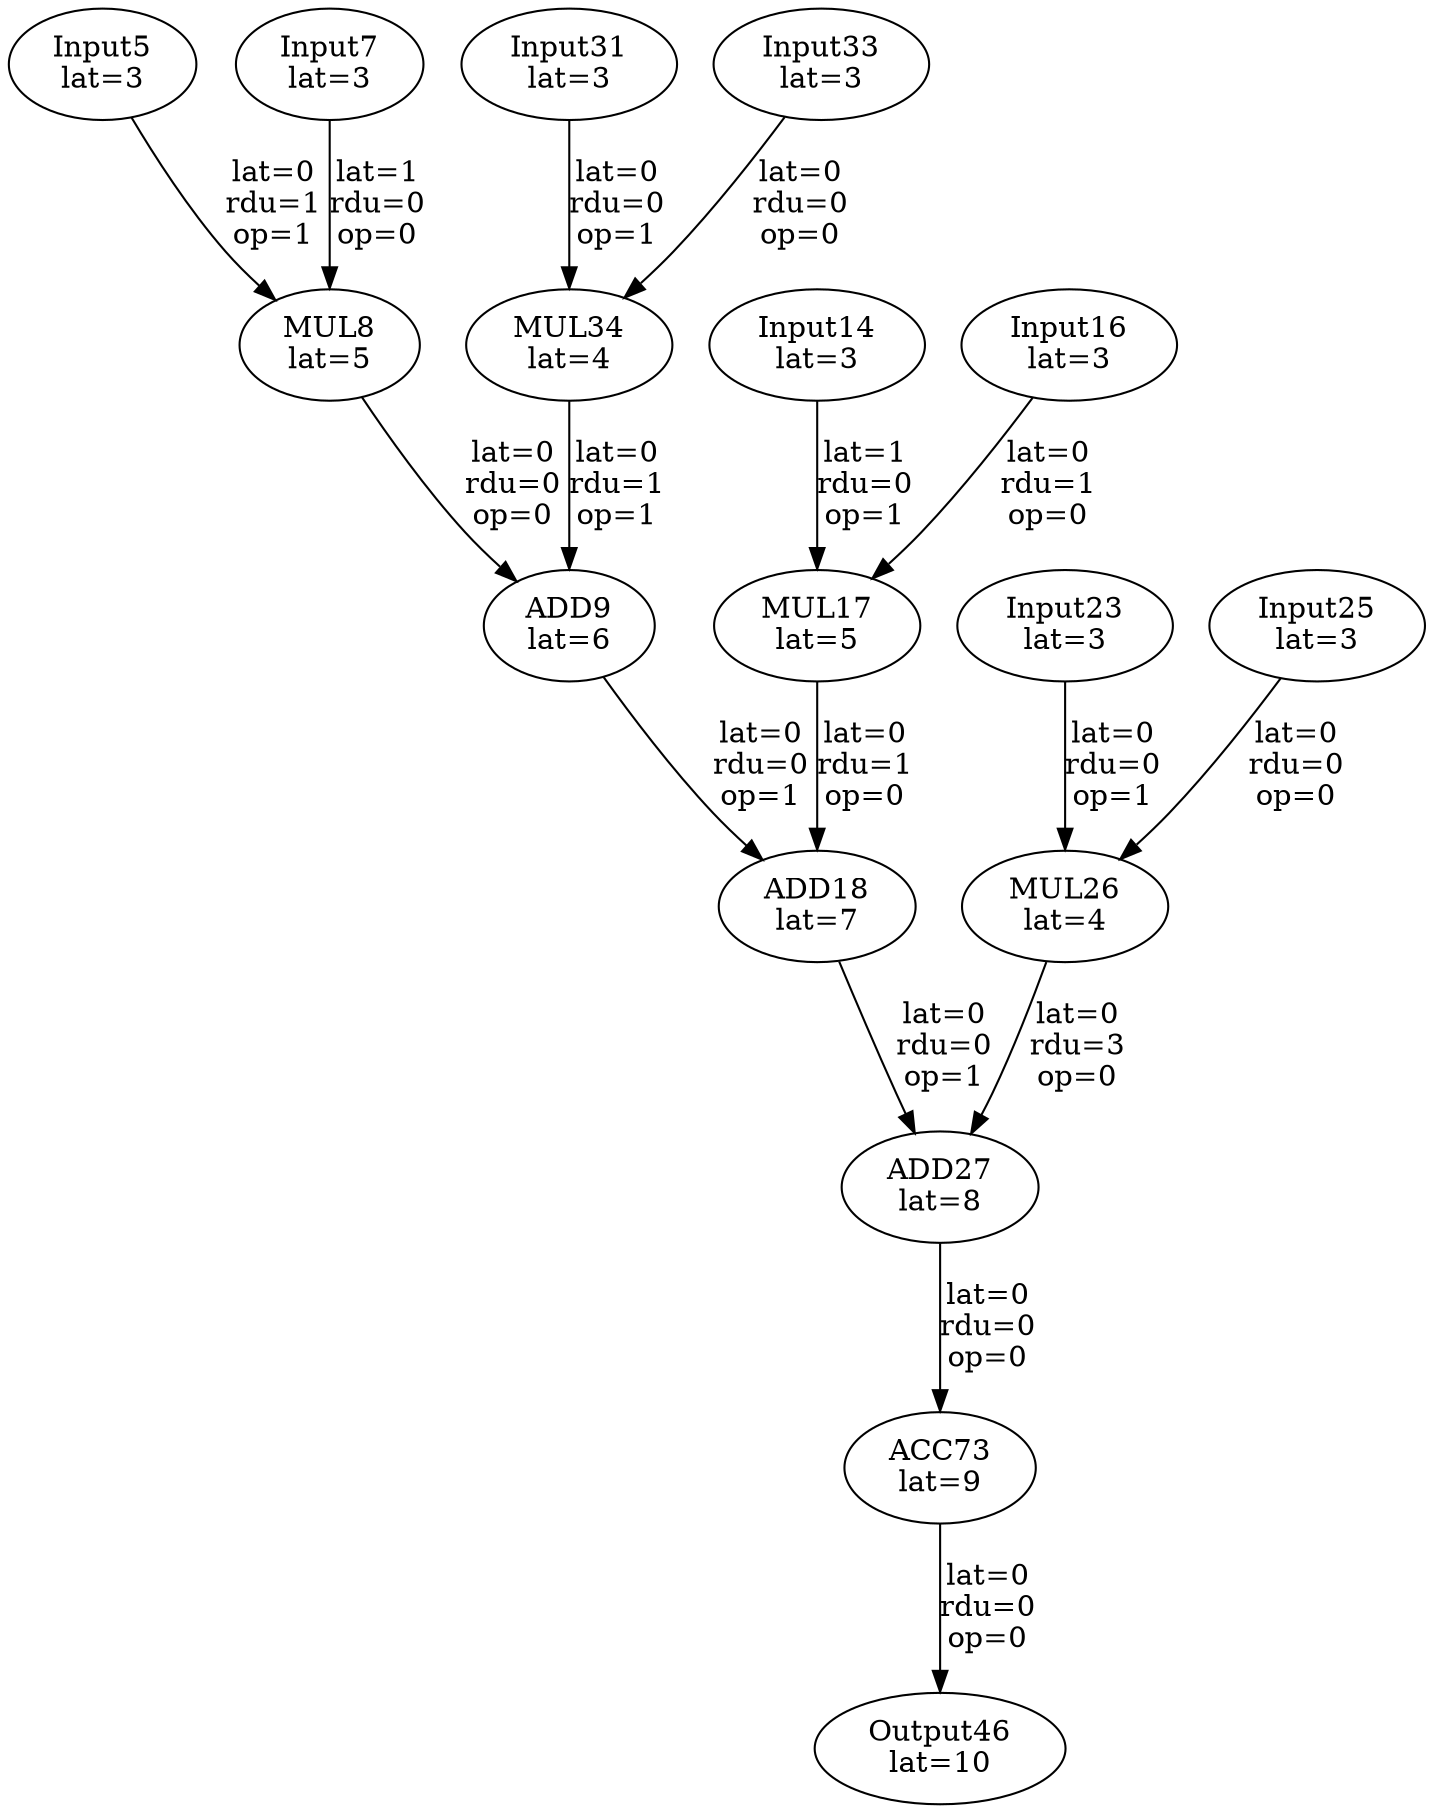 Digraph G {
"Input5"[label = "\N\nlat=3"];
"Input7"[label = "\N\nlat=3"];
"MUL8"[label = "\N\nlat=5"];
"Input7"->"MUL8"[label = "lat=1\nrdu=0\nop=0"];
"Input5"->"MUL8"[label = "lat=0\nrdu=1\nop=1"];
"ADD9"[label = "\N\nlat=6"];
"MUL8"->"ADD9"[label = "lat=0\nrdu=0\nop=0"];
"MUL34"->"ADD9"[label = "lat=0\nrdu=1\nop=1"];
"Input14"[label = "\N\nlat=3"];
"Input16"[label = "\N\nlat=3"];
"MUL17"[label = "\N\nlat=5"];
"Input16"->"MUL17"[label = "lat=0\nrdu=1\nop=0"];
"Input14"->"MUL17"[label = "lat=1\nrdu=0\nop=1"];
"ADD18"[label = "\N\nlat=7"];
"MUL17"->"ADD18"[label = "lat=0\nrdu=1\nop=0"];
"ADD9"->"ADD18"[label = "lat=0\nrdu=0\nop=1"];
"Input23"[label = "\N\nlat=3"];
"Input25"[label = "\N\nlat=3"];
"MUL26"[label = "\N\nlat=4"];
"Input25"->"MUL26"[label = "lat=0\nrdu=0\nop=0"];
"Input23"->"MUL26"[label = "lat=0\nrdu=0\nop=1"];
"ADD27"[label = "\N\nlat=8"];
"MUL26"->"ADD27"[label = "lat=0\nrdu=3\nop=0"];
"ADD18"->"ADD27"[label = "lat=0\nrdu=0\nop=1"];
"Input31"[label = "\N\nlat=3"];
"Input33"[label = "\N\nlat=3"];
"MUL34"[label = "\N\nlat=4"];
"Input33"->"MUL34"[label = "lat=0\nrdu=0\nop=0"];
"Input31"->"MUL34"[label = "lat=0\nrdu=0\nop=1"];
"Output46"[label = "\N\nlat=10"];
"ACC73"->"Output46"[label = "lat=0\nrdu=0\nop=0"];
"ACC73"[label = "\N\nlat=9"];
"ADD27"->"ACC73"[label = "lat=0\nrdu=0\nop=0"];
}
